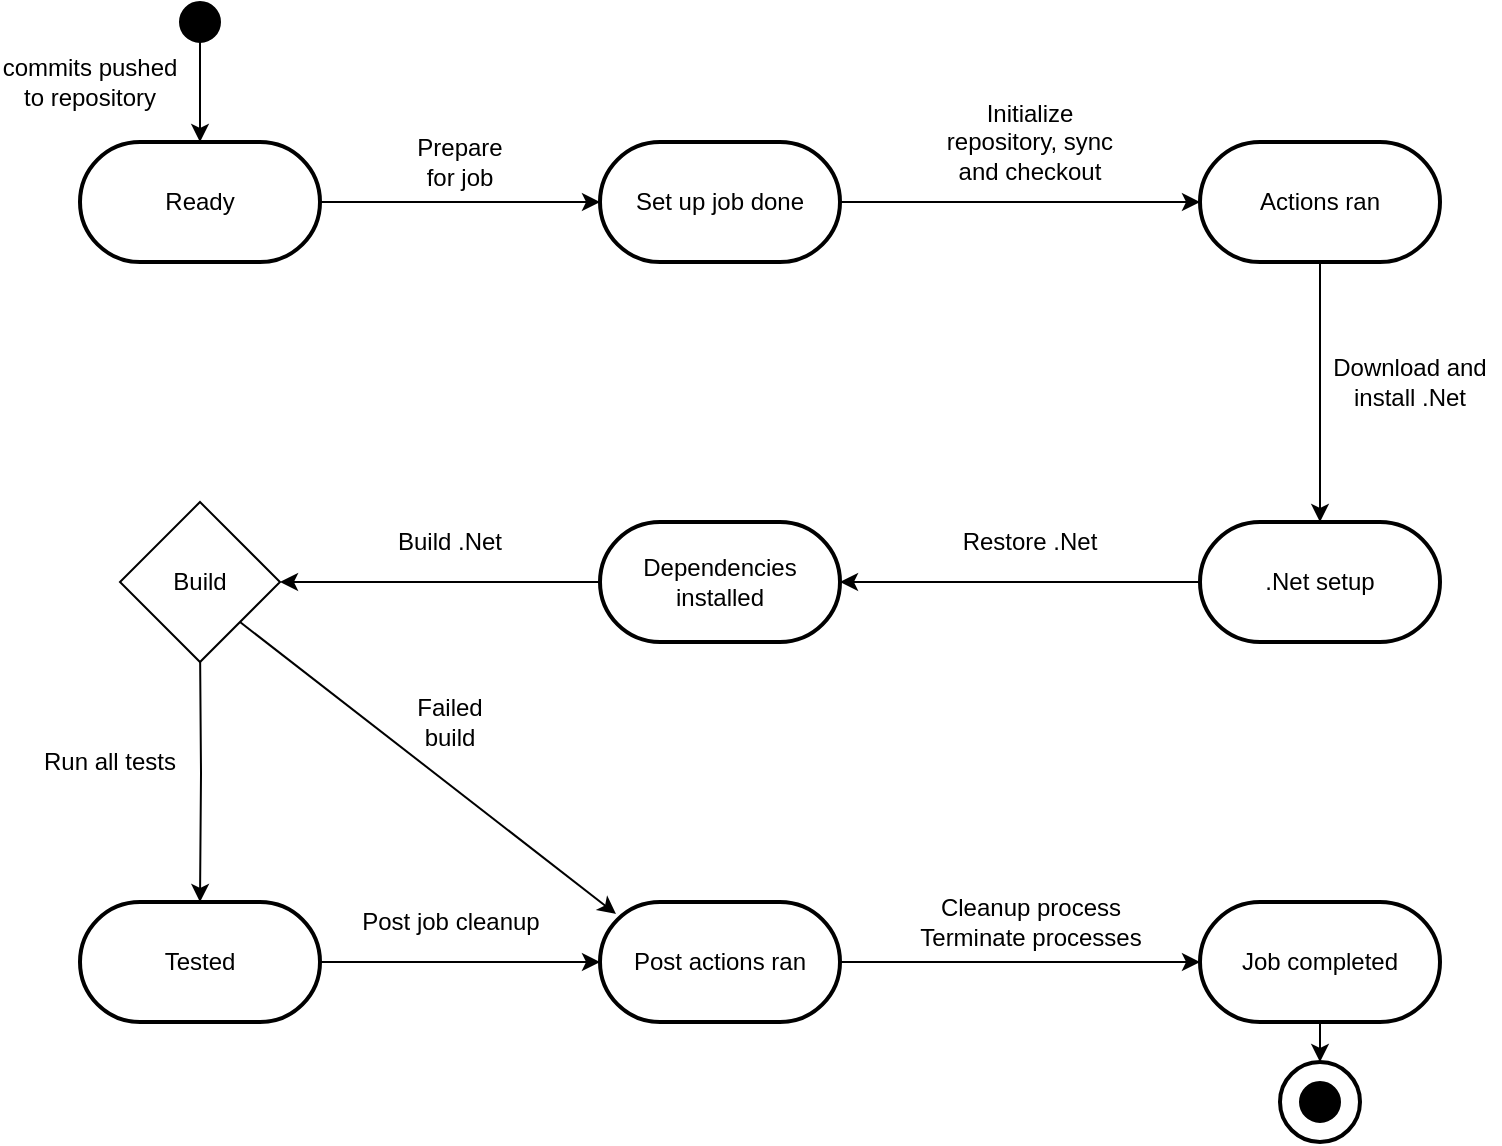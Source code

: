 <mxfile version="15.2.9" type="github">
  <diagram id="OZMIqnoaptaWo84J4Vt2" name="Page-1">
    <mxGraphModel dx="1038" dy="579" grid="1" gridSize="10" guides="1" tooltips="1" connect="1" arrows="1" fold="1" page="1" pageScale="1" pageWidth="850" pageHeight="1100" math="0" shadow="0">
      <root>
        <mxCell id="0" />
        <mxCell id="1" parent="0" />
        <mxCell id="hwaGlozGohCQU4mHGHIg-1" value="" style="shape=ellipse;html=1;dashed=0;whitespace=wrap;aspect=fixed;strokeWidth=2;perimeter=ellipsePerimeter;" parent="1" vertex="1">
          <mxGeometry x="860" y="720" width="40" height="40" as="geometry" />
        </mxCell>
        <mxCell id="hwaGlozGohCQU4mHGHIg-8" style="edgeStyle=orthogonalEdgeStyle;rounded=0;orthogonalLoop=1;jettySize=auto;html=1;exitX=0.5;exitY=1;exitDx=0;exitDy=0;entryX=0.5;entryY=0;entryDx=0;entryDy=0;" parent="1" source="hwaGlozGohCQU4mHGHIg-2" target="hwaGlozGohCQU4mHGHIg-6" edge="1">
          <mxGeometry relative="1" as="geometry" />
        </mxCell>
        <mxCell id="hwaGlozGohCQU4mHGHIg-2" value="" style="ellipse;whiteSpace=wrap;html=1;aspect=fixed;fillColor=#000000;" parent="1" vertex="1">
          <mxGeometry x="310" y="190" width="20" height="20" as="geometry" />
        </mxCell>
        <mxCell id="hwaGlozGohCQU4mHGHIg-10" value="" style="edgeStyle=orthogonalEdgeStyle;rounded=0;orthogonalLoop=1;jettySize=auto;html=1;" parent="1" source="hwaGlozGohCQU4mHGHIg-6" target="hwaGlozGohCQU4mHGHIg-9" edge="1">
          <mxGeometry relative="1" as="geometry" />
        </mxCell>
        <mxCell id="hwaGlozGohCQU4mHGHIg-6" value="Ready" style="rounded=1;whiteSpace=wrap;html=1;shadow=0;glass=0;strokeWidth=2;fillColor=#FFFFFF;gradientColor=none;arcSize=50;" parent="1" vertex="1">
          <mxGeometry x="260" y="260" width="120" height="60" as="geometry" />
        </mxCell>
        <mxCell id="hwaGlozGohCQU4mHGHIg-12" value="" style="edgeStyle=orthogonalEdgeStyle;rounded=0;orthogonalLoop=1;jettySize=auto;html=1;" parent="1" source="hwaGlozGohCQU4mHGHIg-9" target="hwaGlozGohCQU4mHGHIg-11" edge="1">
          <mxGeometry relative="1" as="geometry" />
        </mxCell>
        <mxCell id="hwaGlozGohCQU4mHGHIg-9" value="Set up job done" style="rounded=1;whiteSpace=wrap;html=1;shadow=0;glass=0;strokeWidth=2;fillColor=#FFFFFF;gradientColor=none;arcSize=50;" parent="1" vertex="1">
          <mxGeometry x="520" y="260" width="120" height="60" as="geometry" />
        </mxCell>
        <mxCell id="hwaGlozGohCQU4mHGHIg-14" value="" style="edgeStyle=orthogonalEdgeStyle;rounded=0;orthogonalLoop=1;jettySize=auto;html=1;" parent="1" source="hwaGlozGohCQU4mHGHIg-11" target="hwaGlozGohCQU4mHGHIg-13" edge="1">
          <mxGeometry relative="1" as="geometry" />
        </mxCell>
        <mxCell id="hwaGlozGohCQU4mHGHIg-11" value="Actions ran" style="rounded=1;whiteSpace=wrap;html=1;shadow=0;glass=0;strokeWidth=2;fillColor=#FFFFFF;gradientColor=none;arcSize=50;" parent="1" vertex="1">
          <mxGeometry x="820" y="260" width="120" height="60" as="geometry" />
        </mxCell>
        <mxCell id="hwaGlozGohCQU4mHGHIg-16" value="" style="edgeStyle=orthogonalEdgeStyle;rounded=0;orthogonalLoop=1;jettySize=auto;html=1;" parent="1" source="hwaGlozGohCQU4mHGHIg-13" target="hwaGlozGohCQU4mHGHIg-15" edge="1">
          <mxGeometry relative="1" as="geometry" />
        </mxCell>
        <mxCell id="hwaGlozGohCQU4mHGHIg-13" value=".Net setup" style="rounded=1;whiteSpace=wrap;html=1;shadow=0;glass=0;strokeWidth=2;fillColor=#FFFFFF;gradientColor=none;arcSize=50;" parent="1" vertex="1">
          <mxGeometry x="820" y="450" width="120" height="60" as="geometry" />
        </mxCell>
        <mxCell id="hwaGlozGohCQU4mHGHIg-18" value="" style="edgeStyle=orthogonalEdgeStyle;rounded=0;orthogonalLoop=1;jettySize=auto;html=1;entryX=1;entryY=0.5;entryDx=0;entryDy=0;" parent="1" source="hwaGlozGohCQU4mHGHIg-15" target="cCVWBir30Nx6nLgdNgvZ-2" edge="1">
          <mxGeometry relative="1" as="geometry">
            <mxPoint x="380" y="480" as="targetPoint" />
          </mxGeometry>
        </mxCell>
        <mxCell id="hwaGlozGohCQU4mHGHIg-15" value="Dependencies installed" style="rounded=1;whiteSpace=wrap;html=1;shadow=0;glass=0;strokeWidth=2;fillColor=#FFFFFF;gradientColor=none;arcSize=50;" parent="1" vertex="1">
          <mxGeometry x="520" y="450" width="120" height="60" as="geometry" />
        </mxCell>
        <mxCell id="hwaGlozGohCQU4mHGHIg-20" value="" style="edgeStyle=orthogonalEdgeStyle;rounded=0;orthogonalLoop=1;jettySize=auto;html=1;" parent="1" target="hwaGlozGohCQU4mHGHIg-19" edge="1">
          <mxGeometry relative="1" as="geometry">
            <mxPoint x="320" y="510" as="sourcePoint" />
          </mxGeometry>
        </mxCell>
        <mxCell id="hwaGlozGohCQU4mHGHIg-22" value="" style="edgeStyle=orthogonalEdgeStyle;rounded=0;orthogonalLoop=1;jettySize=auto;html=1;" parent="1" source="hwaGlozGohCQU4mHGHIg-19" target="hwaGlozGohCQU4mHGHIg-21" edge="1">
          <mxGeometry relative="1" as="geometry" />
        </mxCell>
        <mxCell id="hwaGlozGohCQU4mHGHIg-19" value="Tested" style="rounded=1;whiteSpace=wrap;html=1;shadow=0;glass=0;strokeWidth=2;fillColor=#FFFFFF;gradientColor=none;arcSize=50;" parent="1" vertex="1">
          <mxGeometry x="260" y="640" width="120" height="60" as="geometry" />
        </mxCell>
        <mxCell id="hwaGlozGohCQU4mHGHIg-24" value="" style="edgeStyle=orthogonalEdgeStyle;rounded=0;orthogonalLoop=1;jettySize=auto;html=1;" parent="1" source="hwaGlozGohCQU4mHGHIg-21" target="hwaGlozGohCQU4mHGHIg-23" edge="1">
          <mxGeometry relative="1" as="geometry" />
        </mxCell>
        <mxCell id="hwaGlozGohCQU4mHGHIg-21" value="Post actions ran" style="rounded=1;whiteSpace=wrap;html=1;shadow=0;glass=0;strokeWidth=2;fillColor=#FFFFFF;gradientColor=none;arcSize=50;" parent="1" vertex="1">
          <mxGeometry x="520" y="640" width="120" height="60" as="geometry" />
        </mxCell>
        <mxCell id="hwaGlozGohCQU4mHGHIg-23" value="Job completed" style="rounded=1;whiteSpace=wrap;html=1;shadow=0;glass=0;strokeWidth=2;fillColor=#FFFFFF;gradientColor=none;arcSize=50;" parent="1" vertex="1">
          <mxGeometry x="820" y="640" width="120" height="60" as="geometry" />
        </mxCell>
        <mxCell id="hwaGlozGohCQU4mHGHIg-28" value="" style="ellipse;whiteSpace=wrap;html=1;aspect=fixed;fillColor=#000000;" parent="1" vertex="1">
          <mxGeometry x="870" y="730" width="20" height="20" as="geometry" />
        </mxCell>
        <mxCell id="hwaGlozGohCQU4mHGHIg-29" value="" style="endArrow=classic;html=1;exitX=0.5;exitY=1;exitDx=0;exitDy=0;entryX=0.5;entryY=0;entryDx=0;entryDy=0;" parent="1" source="hwaGlozGohCQU4mHGHIg-23" target="hwaGlozGohCQU4mHGHIg-1" edge="1">
          <mxGeometry width="50" height="50" relative="1" as="geometry">
            <mxPoint x="1010" y="790" as="sourcePoint" />
            <mxPoint x="1060" y="740" as="targetPoint" />
          </mxGeometry>
        </mxCell>
        <mxCell id="hwaGlozGohCQU4mHGHIg-30" value="Prepare for job" style="text;html=1;strokeColor=none;fillColor=none;align=center;verticalAlign=middle;whiteSpace=wrap;rounded=0;shadow=0;glass=0;" parent="1" vertex="1">
          <mxGeometry x="430" y="260" width="40" height="20" as="geometry" />
        </mxCell>
        <mxCell id="hwaGlozGohCQU4mHGHIg-31" value="Initialize repository, sync and checkout" style="text;html=1;strokeColor=none;fillColor=none;align=center;verticalAlign=middle;whiteSpace=wrap;rounded=0;shadow=0;glass=0;" parent="1" vertex="1">
          <mxGeometry x="690" y="250" width="90" height="20" as="geometry" />
        </mxCell>
        <mxCell id="hwaGlozGohCQU4mHGHIg-32" value="Download and install .Net" style="text;html=1;strokeColor=none;fillColor=none;align=center;verticalAlign=middle;whiteSpace=wrap;rounded=0;shadow=0;glass=0;" parent="1" vertex="1">
          <mxGeometry x="880" y="370" width="90" height="20" as="geometry" />
        </mxCell>
        <mxCell id="hwaGlozGohCQU4mHGHIg-33" value="Restore .Net" style="text;html=1;strokeColor=none;fillColor=none;align=center;verticalAlign=middle;whiteSpace=wrap;rounded=0;shadow=0;glass=0;" parent="1" vertex="1">
          <mxGeometry x="690" y="450" width="90" height="20" as="geometry" />
        </mxCell>
        <mxCell id="hwaGlozGohCQU4mHGHIg-34" value="Build .Net" style="text;html=1;strokeColor=none;fillColor=none;align=center;verticalAlign=middle;whiteSpace=wrap;rounded=0;shadow=0;glass=0;" parent="1" vertex="1">
          <mxGeometry x="400" y="450" width="90" height="20" as="geometry" />
        </mxCell>
        <mxCell id="hwaGlozGohCQU4mHGHIg-35" value="Run all tests" style="text;html=1;strokeColor=none;fillColor=none;align=center;verticalAlign=middle;whiteSpace=wrap;rounded=0;shadow=0;glass=0;" parent="1" vertex="1">
          <mxGeometry x="230" y="560" width="90" height="20" as="geometry" />
        </mxCell>
        <mxCell id="hwaGlozGohCQU4mHGHIg-36" value="Post job cleanup" style="text;html=1;strokeColor=none;fillColor=none;align=center;verticalAlign=middle;whiteSpace=wrap;rounded=0;shadow=0;glass=0;" parent="1" vertex="1">
          <mxGeometry x="392.5" y="640" width="105" height="20" as="geometry" />
        </mxCell>
        <mxCell id="hwaGlozGohCQU4mHGHIg-39" value="Cleanup process&lt;br&gt;Terminate processes" style="text;html=1;strokeColor=none;fillColor=none;align=center;verticalAlign=middle;whiteSpace=wrap;rounded=0;shadow=0;glass=0;" parent="1" vertex="1">
          <mxGeometry x="667.5" y="640" width="135" height="20" as="geometry" />
        </mxCell>
        <mxCell id="cCVWBir30Nx6nLgdNgvZ-2" value="Build" style="rhombus;whiteSpace=wrap;html=1;" vertex="1" parent="1">
          <mxGeometry x="280" y="440" width="80" height="80" as="geometry" />
        </mxCell>
        <mxCell id="cCVWBir30Nx6nLgdNgvZ-3" value="" style="endArrow=classic;html=1;exitX=1;exitY=1;exitDx=0;exitDy=0;" edge="1" parent="1" source="cCVWBir30Nx6nLgdNgvZ-2">
          <mxGeometry width="50" height="50" relative="1" as="geometry">
            <mxPoint x="370" y="510" as="sourcePoint" />
            <mxPoint x="528" y="646" as="targetPoint" />
          </mxGeometry>
        </mxCell>
        <mxCell id="cCVWBir30Nx6nLgdNgvZ-5" value="Failed build" style="text;html=1;strokeColor=none;fillColor=none;align=center;verticalAlign=middle;whiteSpace=wrap;rounded=0;" vertex="1" parent="1">
          <mxGeometry x="425" y="540" width="40" height="20" as="geometry" />
        </mxCell>
        <mxCell id="cCVWBir30Nx6nLgdNgvZ-7" value="commits pushed to repository" style="text;html=1;strokeColor=none;fillColor=none;align=center;verticalAlign=middle;whiteSpace=wrap;rounded=0;" vertex="1" parent="1">
          <mxGeometry x="220" y="220" width="90" height="20" as="geometry" />
        </mxCell>
      </root>
    </mxGraphModel>
  </diagram>
</mxfile>
